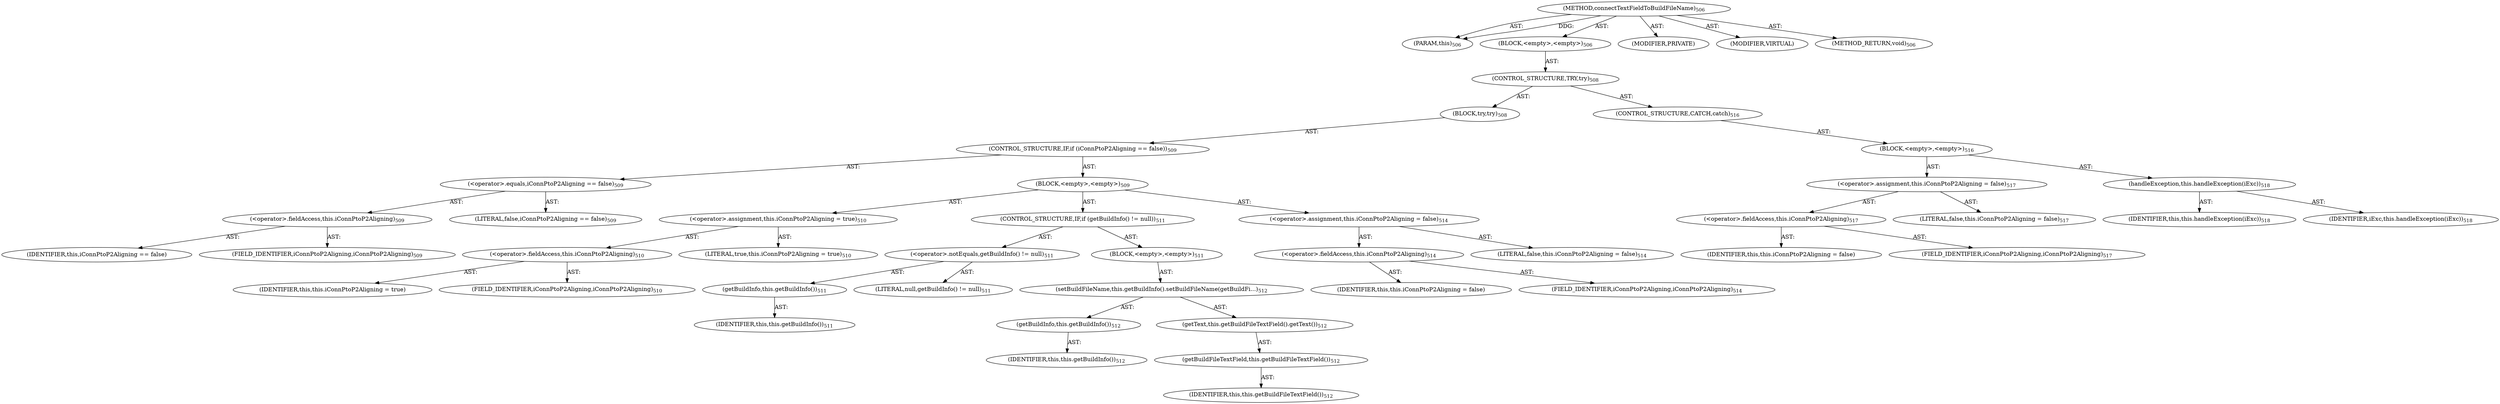 digraph "connectTextFieldToBuildFileName" {  
"111669149722" [label = <(METHOD,connectTextFieldToBuildFileName)<SUB>506</SUB>> ]
"115964117008" [label = <(PARAM,this)<SUB>506</SUB>> ]
"25769803847" [label = <(BLOCK,&lt;empty&gt;,&lt;empty&gt;)<SUB>506</SUB>> ]
"47244640301" [label = <(CONTROL_STRUCTURE,TRY,try)<SUB>508</SUB>> ]
"25769803848" [label = <(BLOCK,try,try)<SUB>508</SUB>> ]
"47244640302" [label = <(CONTROL_STRUCTURE,IF,if (iConnPtoP2Aligning == false))<SUB>509</SUB>> ]
"30064771586" [label = <(&lt;operator&gt;.equals,iConnPtoP2Aligning == false)<SUB>509</SUB>> ]
"30064771587" [label = <(&lt;operator&gt;.fieldAccess,this.iConnPtoP2Aligning)<SUB>509</SUB>> ]
"68719477152" [label = <(IDENTIFIER,this,iConnPtoP2Aligning == false)> ]
"55834575019" [label = <(FIELD_IDENTIFIER,iConnPtoP2Aligning,iConnPtoP2Aligning)<SUB>509</SUB>> ]
"90194313332" [label = <(LITERAL,false,iConnPtoP2Aligning == false)<SUB>509</SUB>> ]
"25769803849" [label = <(BLOCK,&lt;empty&gt;,&lt;empty&gt;)<SUB>509</SUB>> ]
"30064771588" [label = <(&lt;operator&gt;.assignment,this.iConnPtoP2Aligning = true)<SUB>510</SUB>> ]
"30064771589" [label = <(&lt;operator&gt;.fieldAccess,this.iConnPtoP2Aligning)<SUB>510</SUB>> ]
"68719477153" [label = <(IDENTIFIER,this,this.iConnPtoP2Aligning = true)> ]
"55834575020" [label = <(FIELD_IDENTIFIER,iConnPtoP2Aligning,iConnPtoP2Aligning)<SUB>510</SUB>> ]
"90194313333" [label = <(LITERAL,true,this.iConnPtoP2Aligning = true)<SUB>510</SUB>> ]
"47244640303" [label = <(CONTROL_STRUCTURE,IF,if (getBuildInfo() != null))<SUB>511</SUB>> ]
"30064771590" [label = <(&lt;operator&gt;.notEquals,getBuildInfo() != null)<SUB>511</SUB>> ]
"30064771591" [label = <(getBuildInfo,this.getBuildInfo())<SUB>511</SUB>> ]
"68719476824" [label = <(IDENTIFIER,this,this.getBuildInfo())<SUB>511</SUB>> ]
"90194313334" [label = <(LITERAL,null,getBuildInfo() != null)<SUB>511</SUB>> ]
"25769803850" [label = <(BLOCK,&lt;empty&gt;,&lt;empty&gt;)<SUB>511</SUB>> ]
"30064771592" [label = <(setBuildFileName,this.getBuildInfo().setBuildFileName(getBuildFi...)<SUB>512</SUB>> ]
"30064771593" [label = <(getBuildInfo,this.getBuildInfo())<SUB>512</SUB>> ]
"68719476826" [label = <(IDENTIFIER,this,this.getBuildInfo())<SUB>512</SUB>> ]
"30064771594" [label = <(getText,this.getBuildFileTextField().getText())<SUB>512</SUB>> ]
"30064771595" [label = <(getBuildFileTextField,this.getBuildFileTextField())<SUB>512</SUB>> ]
"68719476825" [label = <(IDENTIFIER,this,this.getBuildFileTextField())<SUB>512</SUB>> ]
"30064771596" [label = <(&lt;operator&gt;.assignment,this.iConnPtoP2Aligning = false)<SUB>514</SUB>> ]
"30064771597" [label = <(&lt;operator&gt;.fieldAccess,this.iConnPtoP2Aligning)<SUB>514</SUB>> ]
"68719477154" [label = <(IDENTIFIER,this,this.iConnPtoP2Aligning = false)> ]
"55834575021" [label = <(FIELD_IDENTIFIER,iConnPtoP2Aligning,iConnPtoP2Aligning)<SUB>514</SUB>> ]
"90194313335" [label = <(LITERAL,false,this.iConnPtoP2Aligning = false)<SUB>514</SUB>> ]
"47244640304" [label = <(CONTROL_STRUCTURE,CATCH,catch)<SUB>516</SUB>> ]
"25769803851" [label = <(BLOCK,&lt;empty&gt;,&lt;empty&gt;)<SUB>516</SUB>> ]
"30064771598" [label = <(&lt;operator&gt;.assignment,this.iConnPtoP2Aligning = false)<SUB>517</SUB>> ]
"30064771599" [label = <(&lt;operator&gt;.fieldAccess,this.iConnPtoP2Aligning)<SUB>517</SUB>> ]
"68719477155" [label = <(IDENTIFIER,this,this.iConnPtoP2Aligning = false)> ]
"55834575022" [label = <(FIELD_IDENTIFIER,iConnPtoP2Aligning,iConnPtoP2Aligning)<SUB>517</SUB>> ]
"90194313336" [label = <(LITERAL,false,this.iConnPtoP2Aligning = false)<SUB>517</SUB>> ]
"30064771600" [label = <(handleException,this.handleException(iExc))<SUB>518</SUB>> ]
"68719476827" [label = <(IDENTIFIER,this,this.handleException(iExc))<SUB>518</SUB>> ]
"68719477156" [label = <(IDENTIFIER,iExc,this.handleException(iExc))<SUB>518</SUB>> ]
"133143986274" [label = <(MODIFIER,PRIVATE)> ]
"133143986275" [label = <(MODIFIER,VIRTUAL)> ]
"128849018906" [label = <(METHOD_RETURN,void)<SUB>506</SUB>> ]
  "111669149722" -> "115964117008"  [ label = "AST: "] 
  "111669149722" -> "25769803847"  [ label = "AST: "] 
  "111669149722" -> "133143986274"  [ label = "AST: "] 
  "111669149722" -> "133143986275"  [ label = "AST: "] 
  "111669149722" -> "128849018906"  [ label = "AST: "] 
  "25769803847" -> "47244640301"  [ label = "AST: "] 
  "47244640301" -> "25769803848"  [ label = "AST: "] 
  "47244640301" -> "47244640304"  [ label = "AST: "] 
  "25769803848" -> "47244640302"  [ label = "AST: "] 
  "47244640302" -> "30064771586"  [ label = "AST: "] 
  "47244640302" -> "25769803849"  [ label = "AST: "] 
  "30064771586" -> "30064771587"  [ label = "AST: "] 
  "30064771586" -> "90194313332"  [ label = "AST: "] 
  "30064771587" -> "68719477152"  [ label = "AST: "] 
  "30064771587" -> "55834575019"  [ label = "AST: "] 
  "25769803849" -> "30064771588"  [ label = "AST: "] 
  "25769803849" -> "47244640303"  [ label = "AST: "] 
  "25769803849" -> "30064771596"  [ label = "AST: "] 
  "30064771588" -> "30064771589"  [ label = "AST: "] 
  "30064771588" -> "90194313333"  [ label = "AST: "] 
  "30064771589" -> "68719477153"  [ label = "AST: "] 
  "30064771589" -> "55834575020"  [ label = "AST: "] 
  "47244640303" -> "30064771590"  [ label = "AST: "] 
  "47244640303" -> "25769803850"  [ label = "AST: "] 
  "30064771590" -> "30064771591"  [ label = "AST: "] 
  "30064771590" -> "90194313334"  [ label = "AST: "] 
  "30064771591" -> "68719476824"  [ label = "AST: "] 
  "25769803850" -> "30064771592"  [ label = "AST: "] 
  "30064771592" -> "30064771593"  [ label = "AST: "] 
  "30064771592" -> "30064771594"  [ label = "AST: "] 
  "30064771593" -> "68719476826"  [ label = "AST: "] 
  "30064771594" -> "30064771595"  [ label = "AST: "] 
  "30064771595" -> "68719476825"  [ label = "AST: "] 
  "30064771596" -> "30064771597"  [ label = "AST: "] 
  "30064771596" -> "90194313335"  [ label = "AST: "] 
  "30064771597" -> "68719477154"  [ label = "AST: "] 
  "30064771597" -> "55834575021"  [ label = "AST: "] 
  "47244640304" -> "25769803851"  [ label = "AST: "] 
  "25769803851" -> "30064771598"  [ label = "AST: "] 
  "25769803851" -> "30064771600"  [ label = "AST: "] 
  "30064771598" -> "30064771599"  [ label = "AST: "] 
  "30064771598" -> "90194313336"  [ label = "AST: "] 
  "30064771599" -> "68719477155"  [ label = "AST: "] 
  "30064771599" -> "55834575022"  [ label = "AST: "] 
  "30064771600" -> "68719476827"  [ label = "AST: "] 
  "30064771600" -> "68719477156"  [ label = "AST: "] 
  "111669149722" -> "115964117008"  [ label = "DDG: "] 
}
